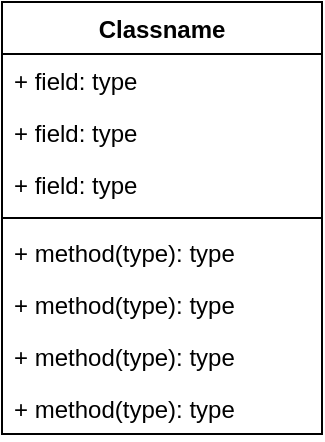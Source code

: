 <mxfile version="12.1.8" type="github" pages="1"><diagram id="T3OdBVjTQhjpCGEiaat6" name="Page-1"><mxGraphModel dx="1135" dy="520" grid="1" gridSize="10" guides="1" tooltips="1" connect="1" arrows="1" fold="1" page="1" pageScale="1" pageWidth="827" pageHeight="1169" math="0" shadow="0"><root><mxCell id="0"/><mxCell id="1" parent="0"/><mxCell id="XKI5tZHrK3s7Y0UMUY4L-1" value="Classname" style="swimlane;fontStyle=1;align=center;verticalAlign=top;childLayout=stackLayout;horizontal=1;startSize=26;horizontalStack=0;resizeParent=1;resizeParentMax=0;resizeLast=0;collapsible=1;marginBottom=0;" vertex="1" parent="1"><mxGeometry x="20" y="250" width="160" height="216" as="geometry"/></mxCell><mxCell id="XKI5tZHrK3s7Y0UMUY4L-2" value="+ field: type" style="text;strokeColor=none;fillColor=none;align=left;verticalAlign=top;spacingLeft=4;spacingRight=4;overflow=hidden;rotatable=0;points=[[0,0.5],[1,0.5]];portConstraint=eastwest;" vertex="1" parent="XKI5tZHrK3s7Y0UMUY4L-1"><mxGeometry y="26" width="160" height="26" as="geometry"/></mxCell><mxCell id="XKI5tZHrK3s7Y0UMUY4L-8" value="+ field: type" style="text;strokeColor=none;fillColor=none;align=left;verticalAlign=top;spacingLeft=4;spacingRight=4;overflow=hidden;rotatable=0;points=[[0,0.5],[1,0.5]];portConstraint=eastwest;" vertex="1" parent="XKI5tZHrK3s7Y0UMUY4L-1"><mxGeometry y="52" width="160" height="26" as="geometry"/></mxCell><mxCell id="XKI5tZHrK3s7Y0UMUY4L-9" value="+ field: type" style="text;strokeColor=none;fillColor=none;align=left;verticalAlign=top;spacingLeft=4;spacingRight=4;overflow=hidden;rotatable=0;points=[[0,0.5],[1,0.5]];portConstraint=eastwest;" vertex="1" parent="XKI5tZHrK3s7Y0UMUY4L-1"><mxGeometry y="78" width="160" height="26" as="geometry"/></mxCell><mxCell id="XKI5tZHrK3s7Y0UMUY4L-3" value="" style="line;strokeWidth=1;fillColor=none;align=left;verticalAlign=middle;spacingTop=-1;spacingLeft=3;spacingRight=3;rotatable=0;labelPosition=right;points=[];portConstraint=eastwest;" vertex="1" parent="XKI5tZHrK3s7Y0UMUY4L-1"><mxGeometry y="104" width="160" height="8" as="geometry"/></mxCell><mxCell id="XKI5tZHrK3s7Y0UMUY4L-4" value="+ method(type): type" style="text;strokeColor=none;fillColor=none;align=left;verticalAlign=top;spacingLeft=4;spacingRight=4;overflow=hidden;rotatable=0;points=[[0,0.5],[1,0.5]];portConstraint=eastwest;" vertex="1" parent="XKI5tZHrK3s7Y0UMUY4L-1"><mxGeometry y="112" width="160" height="26" as="geometry"/></mxCell><mxCell id="XKI5tZHrK3s7Y0UMUY4L-5" value="+ method(type): type" style="text;strokeColor=none;fillColor=none;align=left;verticalAlign=top;spacingLeft=4;spacingRight=4;overflow=hidden;rotatable=0;points=[[0,0.5],[1,0.5]];portConstraint=eastwest;" vertex="1" parent="XKI5tZHrK3s7Y0UMUY4L-1"><mxGeometry y="138" width="160" height="26" as="geometry"/></mxCell><mxCell id="XKI5tZHrK3s7Y0UMUY4L-6" value="+ method(type): type" style="text;strokeColor=none;fillColor=none;align=left;verticalAlign=top;spacingLeft=4;spacingRight=4;overflow=hidden;rotatable=0;points=[[0,0.5],[1,0.5]];portConstraint=eastwest;" vertex="1" parent="XKI5tZHrK3s7Y0UMUY4L-1"><mxGeometry y="164" width="160" height="26" as="geometry"/></mxCell><mxCell id="XKI5tZHrK3s7Y0UMUY4L-7" value="+ method(type): type" style="text;strokeColor=none;fillColor=none;align=left;verticalAlign=top;spacingLeft=4;spacingRight=4;overflow=hidden;rotatable=0;points=[[0,0.5],[1,0.5]];portConstraint=eastwest;" vertex="1" parent="XKI5tZHrK3s7Y0UMUY4L-1"><mxGeometry y="190" width="160" height="26" as="geometry"/></mxCell></root></mxGraphModel></diagram></mxfile>
